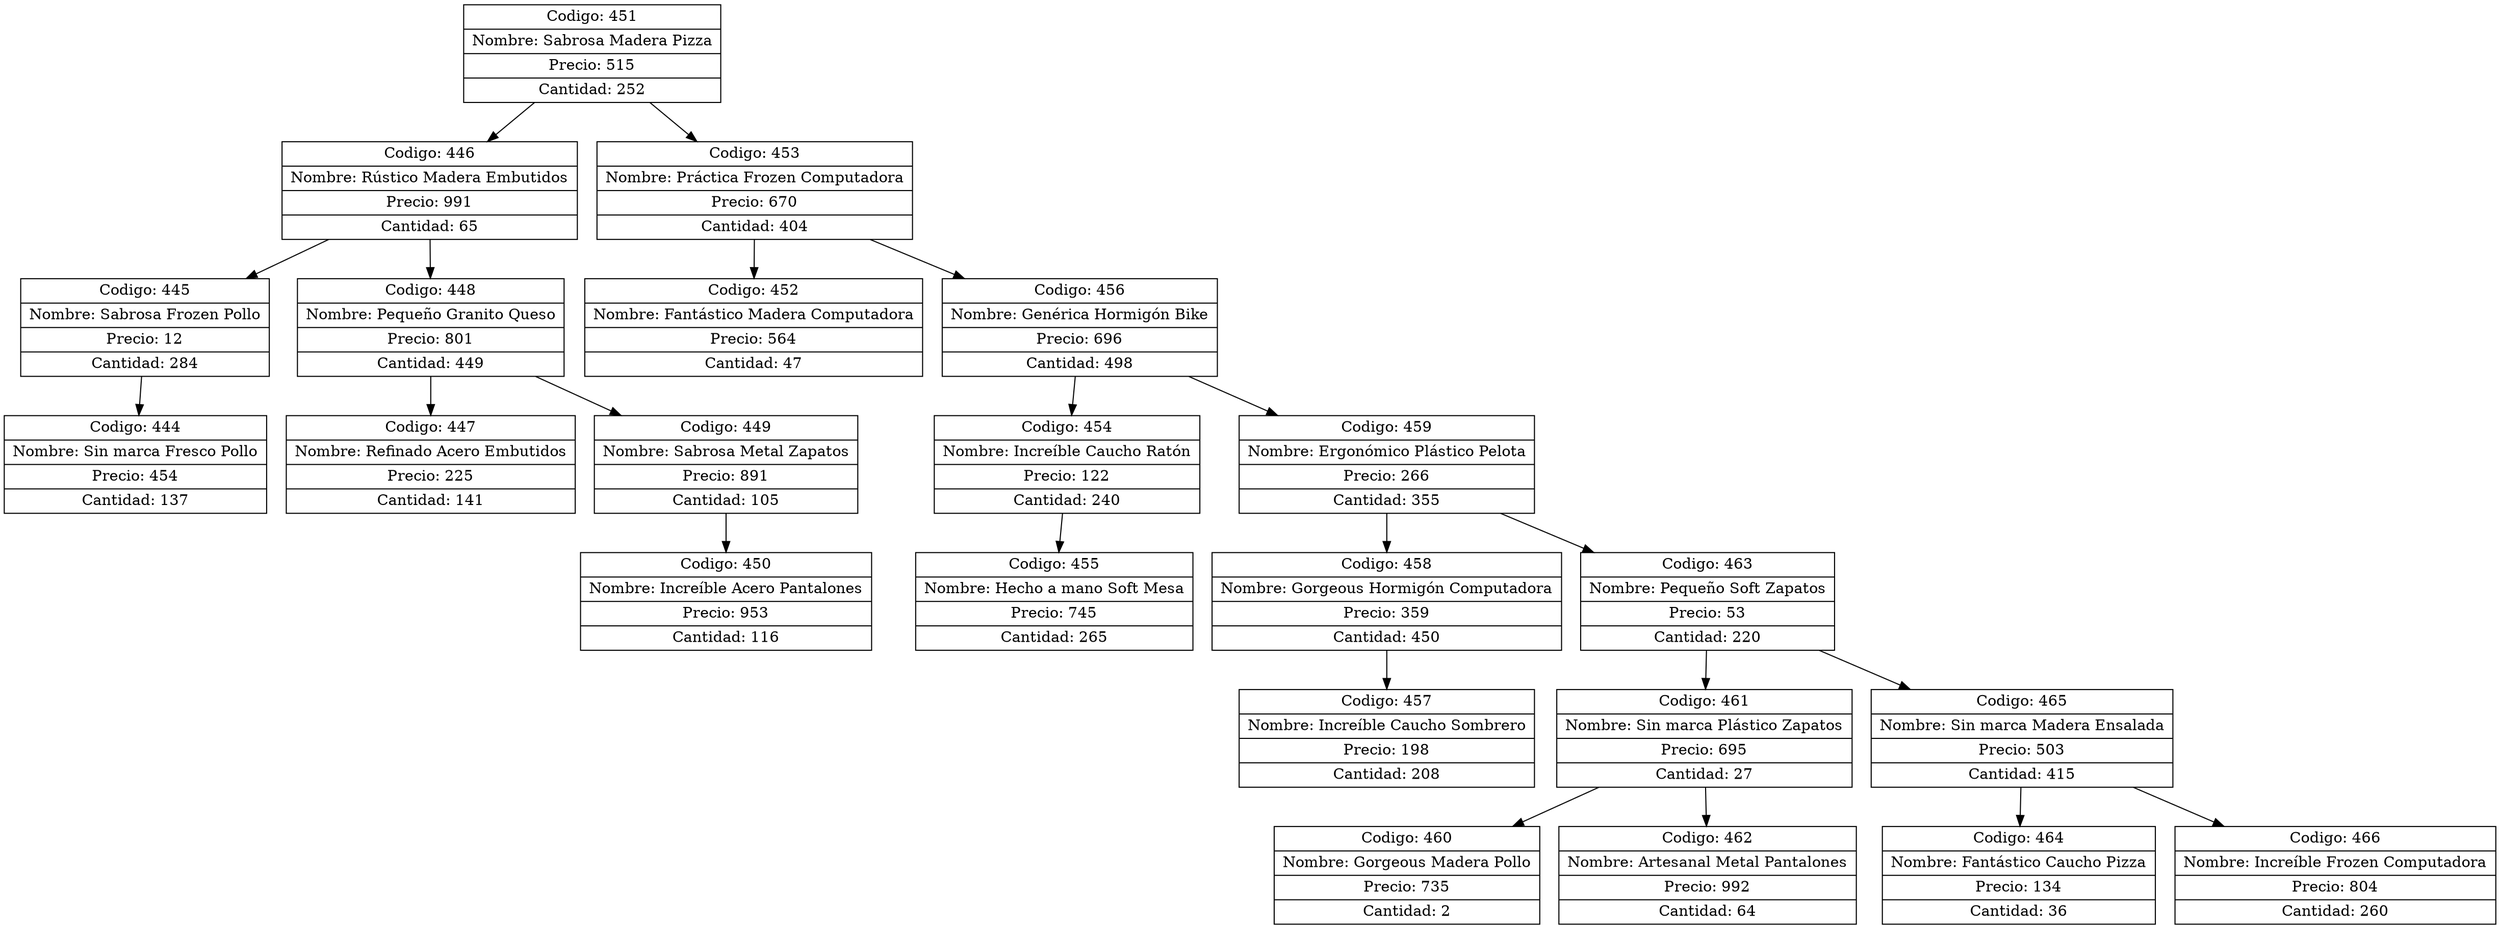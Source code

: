 digraph G{
node[shape="box" shape="record"]
nodo451[label="{ Codigo: 451 | Nombre: Sabrosa Madera Pizza | Precio: 515 | Cantidad: 252}"];
nodo446[label="{ Codigo: 446 | Nombre: Rústico Madera Embutidos | Precio: 991 | Cantidad: 65}"];
nodo445[label="{ Codigo: 445 | Nombre: Sabrosa Frozen Pollo | Precio: 12 | Cantidad: 284}"];
nodo444[label="{ Codigo: 444 | Nombre: Sin marca Fresco Pollo | Precio: 454 | Cantidad: 137}"];
nodo445->nodo444;
nodo446->nodo445;
nodo448[label="{ Codigo: 448 | Nombre: Pequeño Granito Queso | Precio: 801 | Cantidad: 449}"];
nodo447[label="{ Codigo: 447 | Nombre: Refinado Acero Embutidos | Precio: 225 | Cantidad: 141}"];
nodo448->nodo447;
nodo449[label="{ Codigo: 449 | Nombre: Sabrosa Metal Zapatos | Precio: 891 | Cantidad: 105}"];
nodo450[label="{ Codigo: 450 | Nombre: Increíble Acero Pantalones | Precio: 953 | Cantidad: 116}"];
nodo449->nodo450;
nodo448->nodo449;
nodo446->nodo448;
nodo451->nodo446;
nodo453[label="{ Codigo: 453 | Nombre: Práctica Frozen Computadora | Precio: 670 | Cantidad: 404}"];
nodo452[label="{ Codigo: 452 | Nombre: Fantástico Madera Computadora | Precio: 564 | Cantidad: 47}"];
nodo453->nodo452;
nodo456[label="{ Codigo: 456 | Nombre: Genérica Hormigón Bike | Precio: 696 | Cantidad: 498}"];
nodo454[label="{ Codigo: 454 | Nombre: Increíble Caucho Ratón | Precio: 122 | Cantidad: 240}"];
nodo455[label="{ Codigo: 455 | Nombre: Hecho a mano Soft Mesa | Precio: 745 | Cantidad: 265}"];
nodo454->nodo455;
nodo456->nodo454;
nodo459[label="{ Codigo: 459 | Nombre: Ergonómico Plástico Pelota | Precio: 266 | Cantidad: 355}"];
nodo458[label="{ Codigo: 458 | Nombre: Gorgeous Hormigón Computadora | Precio: 359 | Cantidad: 450}"];
nodo457[label="{ Codigo: 457 | Nombre: Increíble Caucho Sombrero | Precio: 198 | Cantidad: 208}"];
nodo458->nodo457;
nodo459->nodo458;
nodo463[label="{ Codigo: 463 | Nombre: Pequeño Soft Zapatos | Precio: 53 | Cantidad: 220}"];
nodo461[label="{ Codigo: 461 | Nombre: Sin marca Plástico Zapatos | Precio: 695 | Cantidad: 27}"];
nodo460[label="{ Codigo: 460 | Nombre: Gorgeous Madera Pollo | Precio: 735 | Cantidad: 2}"];
nodo461->nodo460;
nodo462[label="{ Codigo: 462 | Nombre: Artesanal Metal Pantalones | Precio: 992 | Cantidad: 64}"];
nodo461->nodo462;
nodo463->nodo461;
nodo465[label="{ Codigo: 465 | Nombre: Sin marca Madera Ensalada | Precio: 503 | Cantidad: 415}"];
nodo464[label="{ Codigo: 464 | Nombre: Fantástico Caucho Pizza | Precio: 134 | Cantidad: 36}"];
nodo465->nodo464;
nodo466[label="{ Codigo: 466 | Nombre: Increíble Frozen Computadora | Precio: 804 | Cantidad: 260}"];
nodo465->nodo466;
nodo463->nodo465;
nodo459->nodo463;
nodo456->nodo459;
nodo453->nodo456;
nodo451->nodo453;
}
